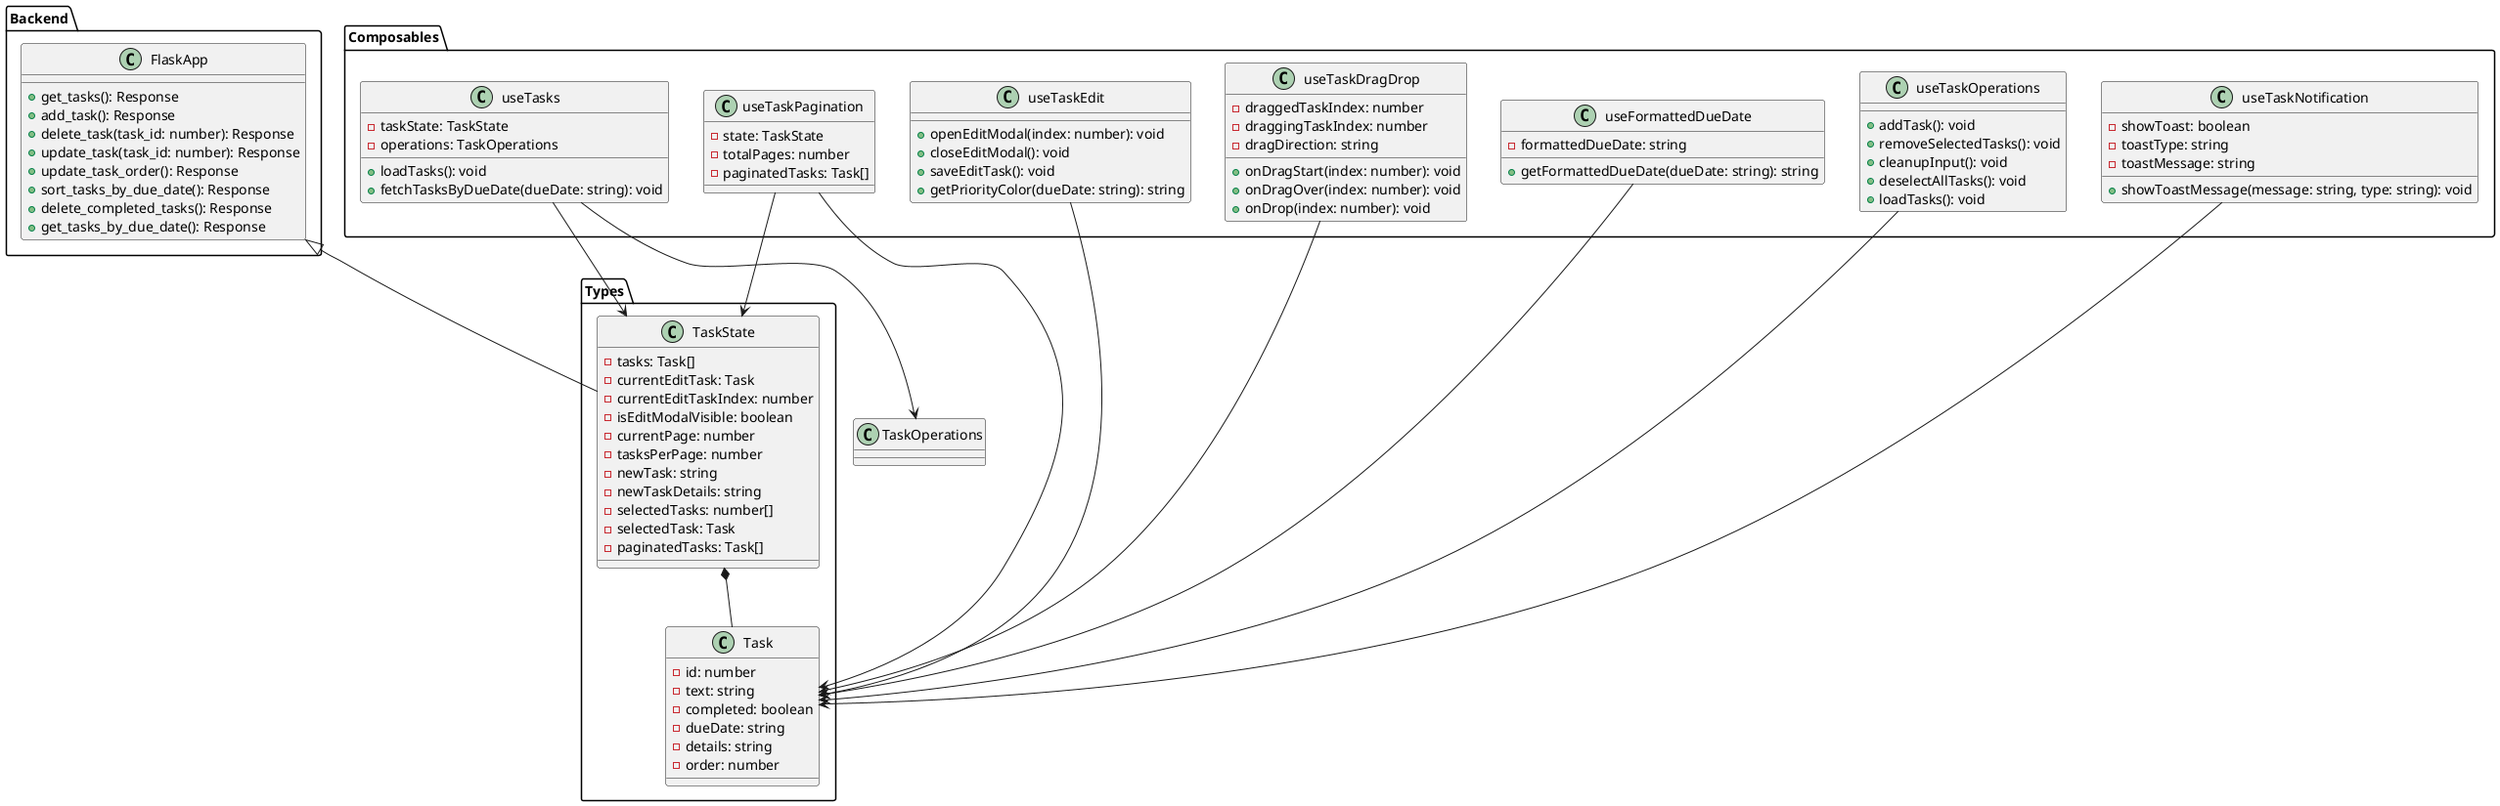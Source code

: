 @startuml
package "Backend" {
  class FlaskApp {
    + get_tasks(): Response
    + add_task(): Response
    + delete_task(task_id: number): Response
    + update_task(task_id: number): Response
    + update_task_order(): Response
    + sort_tasks_by_due_date(): Response
    + delete_completed_tasks(): Response
    + get_tasks_by_due_date(): Response
  }
}

package "Types" {
  class TaskState {
    - tasks: Task[]
    - currentEditTask: Task
    - currentEditTaskIndex: number
    - isEditModalVisible: boolean
    - currentPage: number
    - tasksPerPage: number
    - newTask: string
    - newTaskDetails: string
    - selectedTasks: number[]
    - selectedTask: Task
    - paginatedTasks: Task[]
  }
  
  class Task {
    - id: number
    - text: string
    - completed: boolean
    - dueDate: string
    - details: string
    - order: number
  }
}

package "Composables" {
  class useTasks {
    - taskState: TaskState
    - operations: TaskOperations
    + loadTasks(): void
    + fetchTasksByDueDate(dueDate: string): void
  }
  
  class useTaskPagination {
    - state: TaskState
    - totalPages: number
    - paginatedTasks: Task[]
  }
  
  class useTaskOperations {
    + addTask(): void
    + removeSelectedTasks(): void
    + cleanupInput(): void
    + deselectAllTasks(): void
    + loadTasks(): void
  }
  
  class useTaskNotification {
    - showToast: boolean
    - toastType: string
    - toastMessage: string
    + showToastMessage(message: string, type: string): void
  }
  
  class useTaskEdit {
    + openEditModal(index: number): void
    + closeEditModal(): void
    + saveEditTask(): void
    + getPriorityColor(dueDate: string): string
  }
  
  class useTaskDragDrop {
    - draggedTaskIndex: number
    - draggingTaskIndex: number
    - dragDirection: string
    + onDragStart(index: number): void
    + onDragOver(index: number): void
    + onDrop(index: number): void
  }
  
  class useFormattedDueDate {
    - formattedDueDate: string
    + getFormattedDueDate(dueDate: string): string
  }
}

FlaskApp <|-- TaskState
TaskState *-- Task
useTasks --> TaskState
useTasks --> TaskOperations
useTaskPagination --> TaskState
useTaskPagination --> Task
useTaskOperations --> Task
useTaskNotification --> Task
useTaskEdit --> Task
useTaskDragDrop --> Task
useFormattedDueDate --> Task
@enduml
